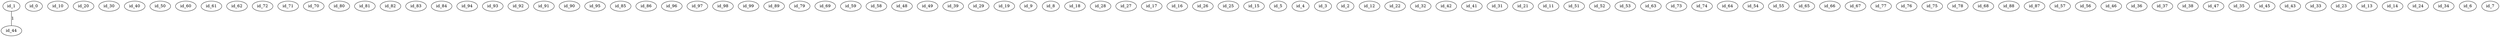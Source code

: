 graph GR{
id_1;
id_0;
id_10;
id_20;
id_30;
id_40;
id_50;
id_60;
id_61;
id_62;
id_72;
id_71;
id_70;
id_80;
id_81;
id_82;
id_83;
id_84;
id_94;
id_93;
id_92;
id_91;
id_90;
id_95;
id_85;
id_86;
id_96;
id_97;
id_98;
id_99;
id_89;
id_79;
id_69;
id_59;
id_58;
id_48;
id_49;
id_39;
id_29;
id_19;
id_9;
id_8;
id_18;
id_28;
id_27;
id_17;
id_16;
id_26;
id_25;
id_15;
id_5;
id_4;
id_3;
id_2;
id_12;
id_22;
id_32;
id_42;
id_41;
id_31;
id_21;
id_11;
id_51;
id_52;
id_53;
id_63;
id_73;
id_74;
id_64;
id_54;
id_55;
id_65;
id_66;
id_67;
id_77;
id_76;
id_75;
id_78;
id_68;
id_88;
id_87;
id_57;
id_56;
id_46;
id_36;
id_37;
id_38;
id_47;
id_35;
id_45;
id_44;
id_43;
id_33;
id_23;
id_13;
id_14;
id_24;
id_34;
id_6;
id_7;
id_1;
id_63;
id_1;
id_85;
id_1;
id_44;
id_1--id_44[label=1];
}